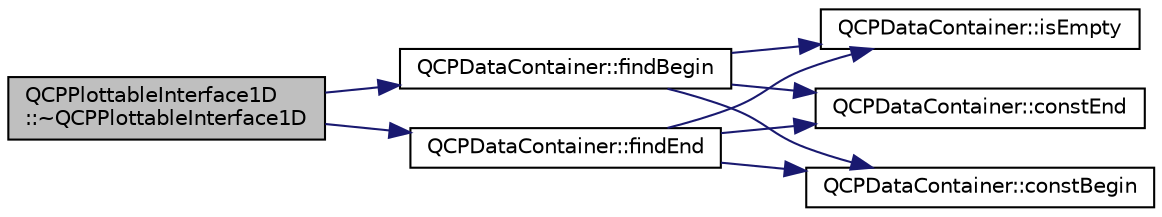 digraph "QCPPlottableInterface1D::~QCPPlottableInterface1D"
{
  edge [fontname="Helvetica",fontsize="10",labelfontname="Helvetica",labelfontsize="10"];
  node [fontname="Helvetica",fontsize="10",shape=record];
  rankdir="LR";
  Node0 [label="QCPPlottableInterface1D\l::~QCPPlottableInterface1D",height=0.2,width=0.4,color="black", fillcolor="grey75", style="filled", fontcolor="black"];
  Node0 -> Node1 [color="midnightblue",fontsize="10",style="solid",fontname="Helvetica"];
  Node1 [label="QCPDataContainer::findBegin",height=0.2,width=0.4,color="black", fillcolor="white", style="filled",URL="$class_q_c_p_data_container.html#a2ad8a5399072d99a242d3a6d2d7e278a"];
  Node1 -> Node2 [color="midnightblue",fontsize="10",style="solid",fontname="Helvetica"];
  Node2 [label="QCPDataContainer::isEmpty",height=0.2,width=0.4,color="black", fillcolor="white", style="filled",URL="$class_q_c_p_data_container.html#a7bdebfccd2f9f84bf032882f9d6b00a8"];
  Node1 -> Node3 [color="midnightblue",fontsize="10",style="solid",fontname="Helvetica"];
  Node3 [label="QCPDataContainer::constEnd",height=0.2,width=0.4,color="black", fillcolor="white", style="filled",URL="$class_q_c_p_data_container.html#aa7f7cf239b85b1a28de3d675cc5b3da1"];
  Node1 -> Node4 [color="midnightblue",fontsize="10",style="solid",fontname="Helvetica"];
  Node4 [label="QCPDataContainer::constBegin",height=0.2,width=0.4,color="black", fillcolor="white", style="filled",URL="$class_q_c_p_data_container.html#a49d7622999e2de67fa2331626a3159aa"];
  Node0 -> Node5 [color="midnightblue",fontsize="10",style="solid",fontname="Helvetica"];
  Node5 [label="QCPDataContainer::findEnd",height=0.2,width=0.4,color="black", fillcolor="white", style="filled",URL="$class_q_c_p_data_container.html#afb8b8f23cc2b7234a793a25ce79fe48f"];
  Node5 -> Node2 [color="midnightblue",fontsize="10",style="solid",fontname="Helvetica"];
  Node5 -> Node3 [color="midnightblue",fontsize="10",style="solid",fontname="Helvetica"];
  Node5 -> Node4 [color="midnightblue",fontsize="10",style="solid",fontname="Helvetica"];
}
